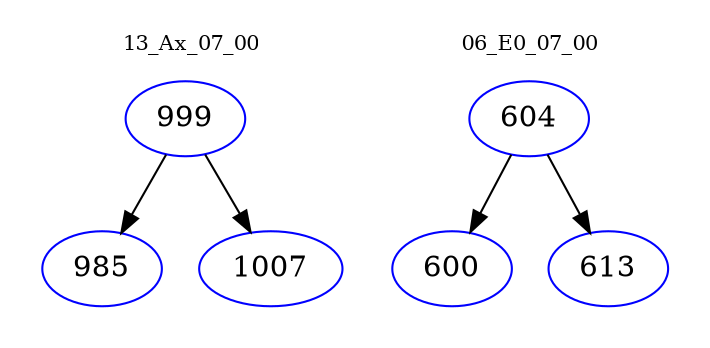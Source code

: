 digraph{
subgraph cluster_0 {
color = white
label = "13_Ax_07_00";
fontsize=10;
T0_999 [label="999", color="blue"]
T0_999 -> T0_985 [color="black"]
T0_985 [label="985", color="blue"]
T0_999 -> T0_1007 [color="black"]
T0_1007 [label="1007", color="blue"]
}
subgraph cluster_1 {
color = white
label = "06_E0_07_00";
fontsize=10;
T1_604 [label="604", color="blue"]
T1_604 -> T1_600 [color="black"]
T1_600 [label="600", color="blue"]
T1_604 -> T1_613 [color="black"]
T1_613 [label="613", color="blue"]
}
}
